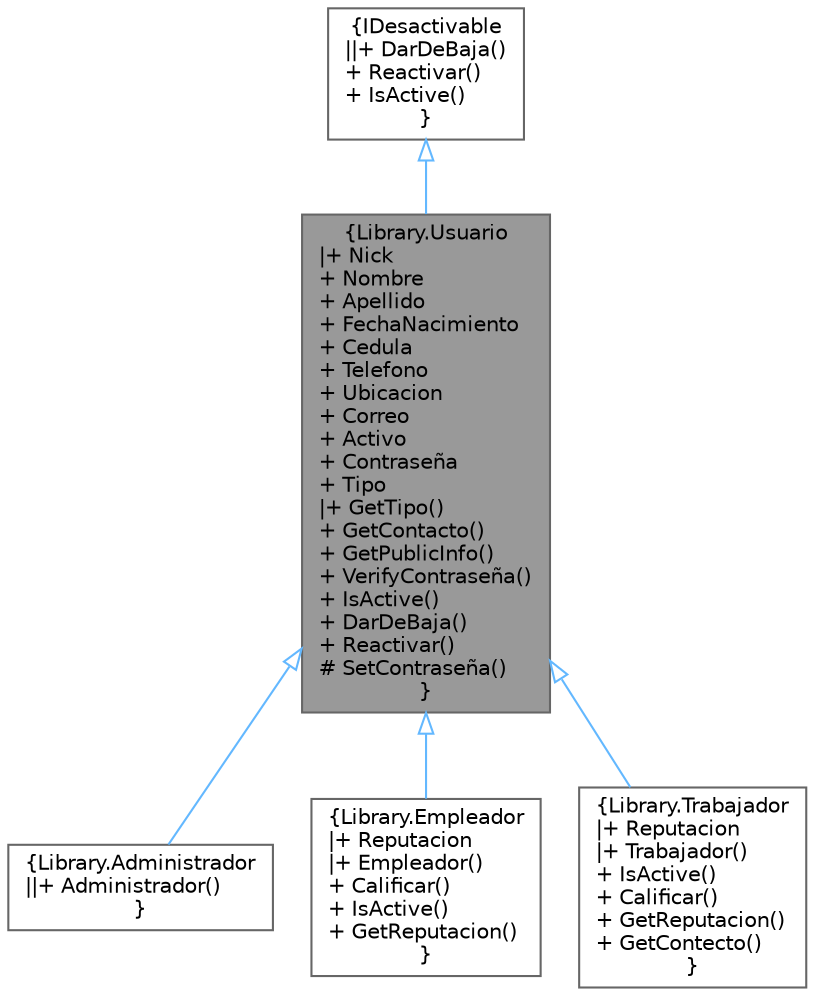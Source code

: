 digraph "Library.Usuario"
{
 // INTERACTIVE_SVG=YES
 // LATEX_PDF_SIZE
  bgcolor="transparent";
  edge [fontname=Helvetica,fontsize=10,labelfontname=Helvetica,labelfontsize=10];
  node [fontname=Helvetica,fontsize=10,shape=box,height=0.2,width=0.4];
  Node1 [label="{Library.Usuario\n|+ Nick\l+ Nombre\l+ Apellido\l+ FechaNacimiento\l+ Cedula\l+ Telefono\l+ Ubicacion\l+ Correo\l+ Activo\l+ Contraseña\l+ Tipo\l|+ GetTipo()\l+ GetContacto()\l+ GetPublicInfo()\l+ VerifyContraseña()\l+ IsActive()\l+ DarDeBaja()\l+ Reactivar()\l# SetContraseña()\l}",height=0.2,width=0.4,color="gray40", fillcolor="grey60", style="filled", fontcolor="black",tooltip="Clase abstracta Usuario para que luego hereden Administrador, Trabajador y Empleador."];
  Node2 -> Node1 [dir="back",color="steelblue1",style="solid",arrowtail="onormal"];
  Node2 [label="{IDesactivable\n||+ DarDeBaja()\l+ Reactivar()\l+ IsActive()\l}",height=0.2,width=0.4,color="gray40", fillcolor="white", style="filled",URL="$interfaceLibrary_1_1IDesactivable.html",tooltip="Interfaz para el manejo de actividad de un usuario, una categoría, etc."];
  Node1 -> Node3 [dir="back",color="steelblue1",style="solid",arrowtail="onormal"];
  Node3 [label="{Library.Administrador\n||+ Administrador()\l}",height=0.2,width=0.4,color="gray40", fillcolor="white", style="filled",URL="$classLibrary_1_1Administrador.html",tooltip="Clase Administrador que hereda de Usuario."];
  Node1 -> Node4 [dir="back",color="steelblue1",style="solid",arrowtail="onormal"];
  Node4 [label="{Library.Empleador\n|+ Reputacion\l|+ Empleador()\l+ Calificar()\l+ IsActive()\l+ GetReputacion()\l}",height=0.2,width=0.4,color="gray40", fillcolor="white", style="filled",URL="$classLibrary_1_1Empleador.html",tooltip="Clase Empleador que hereda de Usuario."];
  Node1 -> Node5 [dir="back",color="steelblue1",style="solid",arrowtail="onormal"];
  Node5 [label="{Library.Trabajador\n|+ Reputacion\l|+ Trabajador()\l+ IsActive()\l+ Calificar()\l+ GetReputacion()\l+ GetContecto()\l}",height=0.2,width=0.4,color="gray40", fillcolor="white", style="filled",URL="$classLibrary_1_1Trabajador.html",tooltip="Clase que hereda de ."];
}
